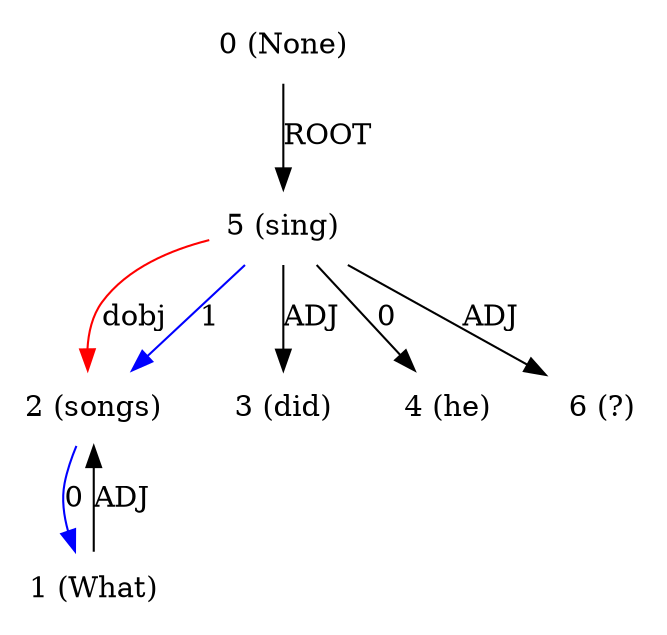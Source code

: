 digraph G{
edge [dir=forward]
node [shape=plaintext]

0 [label="0 (None)"]
0 -> 5 [label="ROOT"]
1 [label="1 (What)"]
1 -> 2 [label="ADJ"]
2 [label="2 (songs)"]
2 -> 1 [label="0", color="blue"]
5 -> 2 [label="dobj", color="red"]
3 [label="3 (did)"]
4 [label="4 (he)"]
5 [label="5 (sing)"]
5 -> 2 [label="1", color="blue"]
5 -> 4 [label="0"]
5 -> 3 [label="ADJ"]
5 -> 6 [label="ADJ"]
6 [label="6 (?)"]
}
